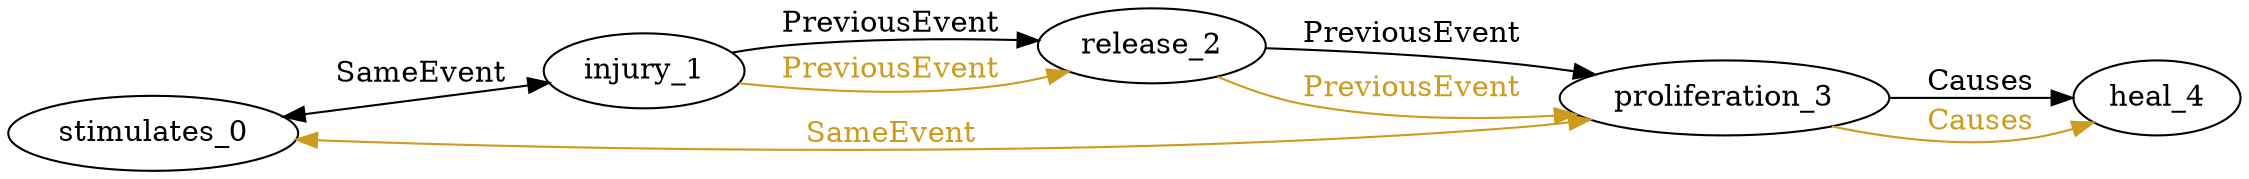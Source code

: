 digraph finite_state_machine { 
	rankdir=LR;
	size="50,50";
node0 [label = "stimulates_0"]
node1 [label = "injury_1"]
node2 [label = "release_2"]
node3 [label = "proliferation_3"]
node4 [label = "heal_4"]
node0 -> node1 [ label = "SameEvent" fontcolor="black" dir = "both" color = "Black"];
node0 -> node3 [ label = "SameEvent" fontcolor="goldenrod3" dir = "both" color = "goldenrod3"];
node1 -> node2 [ label = "PreviousEvent" fontcolor="black"  color = "Black"];
node1 -> node2 [ label = "PreviousEvent" fontcolor="goldenrod3"  color = "goldenrod3"];
node2 -> node3 [ label = "PreviousEvent" fontcolor="black"  color = "Black"];
node2 -> node3 [ label = "PreviousEvent" fontcolor="goldenrod3"  color = "goldenrod3"];
node3 -> node4 [ label = "Causes" fontcolor="black"  color = "Black"];
node3 -> node4 [ label = "Causes" fontcolor="goldenrod3"  color = "goldenrod3"];
}